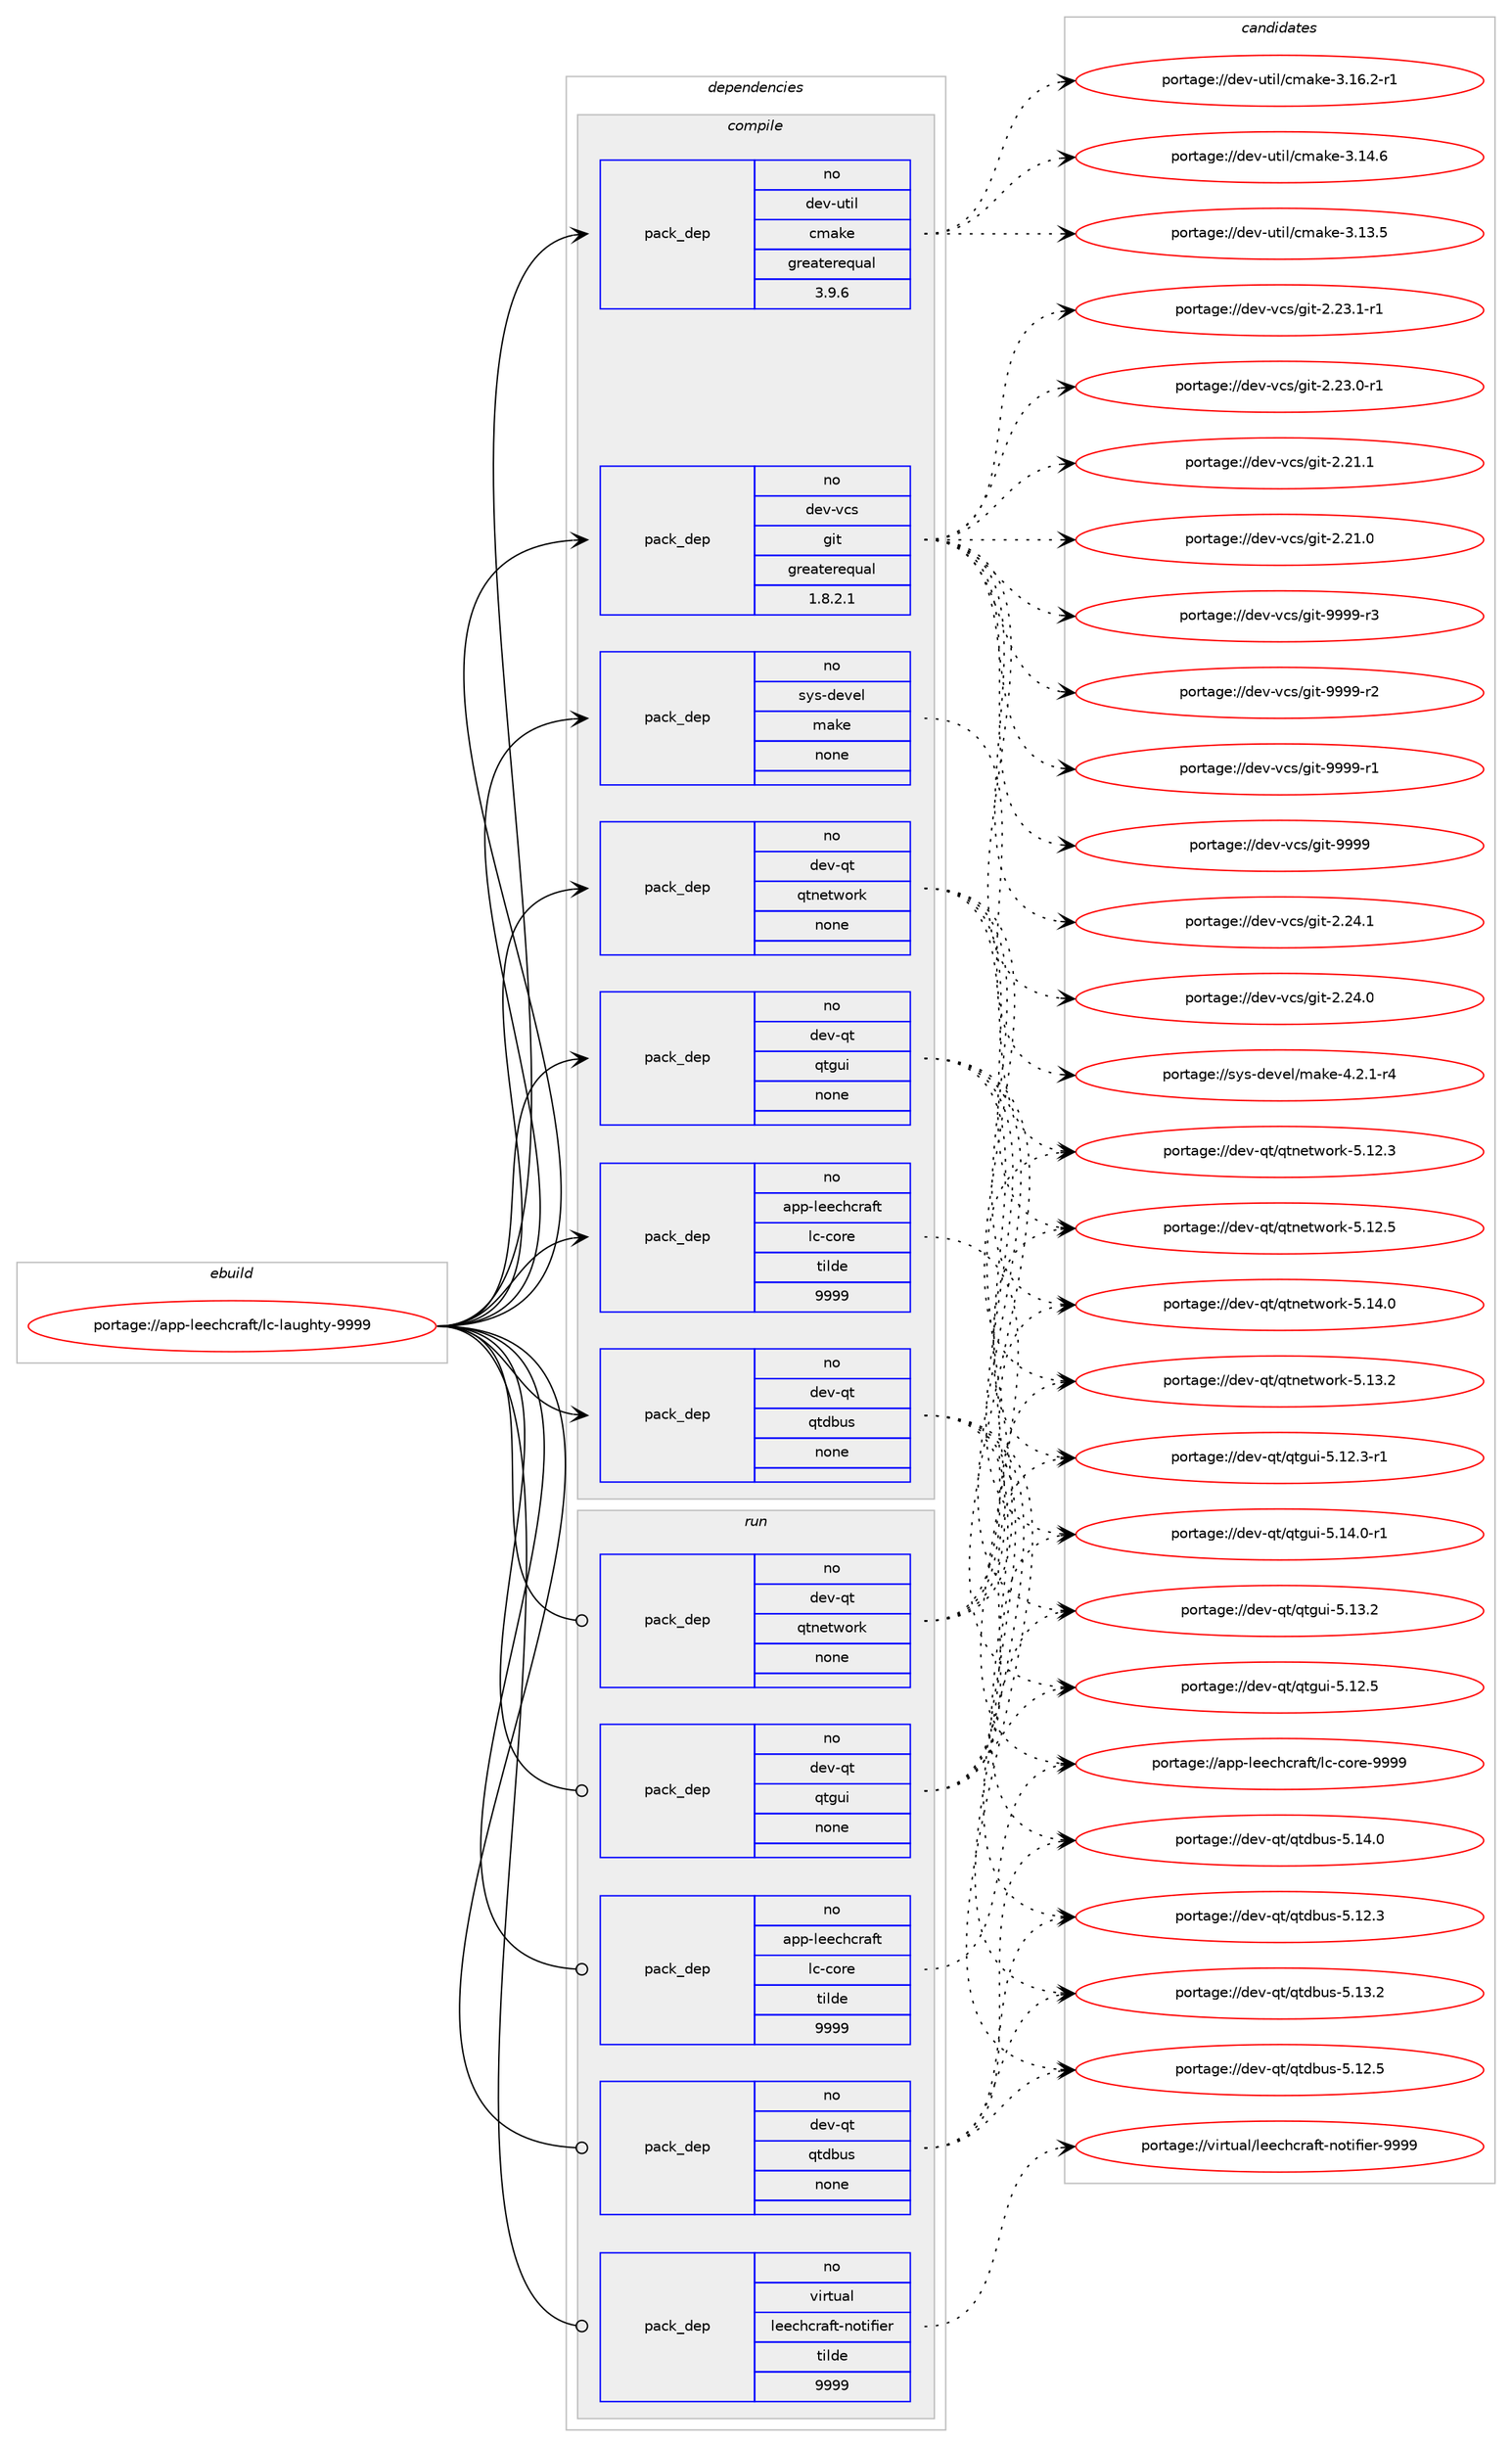 digraph prolog {

# *************
# Graph options
# *************

newrank=true;
concentrate=true;
compound=true;
graph [rankdir=LR,fontname=Helvetica,fontsize=10,ranksep=1.5];#, ranksep=2.5, nodesep=0.2];
edge  [arrowhead=vee];
node  [fontname=Helvetica,fontsize=10];

# **********
# The ebuild
# **********

subgraph cluster_leftcol {
color=gray;
rank=same;
label=<<i>ebuild</i>>;
id [label="portage://app-leechcraft/lc-laughty-9999", color=red, width=4, href="../app-leechcraft/lc-laughty-9999.svg"];
}

# ****************
# The dependencies
# ****************

subgraph cluster_midcol {
color=gray;
label=<<i>dependencies</i>>;
subgraph cluster_compile {
fillcolor="#eeeeee";
style=filled;
label=<<i>compile</i>>;
subgraph pack463077 {
dependency615635 [label=<<TABLE BORDER="0" CELLBORDER="1" CELLSPACING="0" CELLPADDING="4" WIDTH="220"><TR><TD ROWSPAN="6" CELLPADDING="30">pack_dep</TD></TR><TR><TD WIDTH="110">no</TD></TR><TR><TD>app-leechcraft</TD></TR><TR><TD>lc-core</TD></TR><TR><TD>tilde</TD></TR><TR><TD>9999</TD></TR></TABLE>>, shape=none, color=blue];
}
id:e -> dependency615635:w [weight=20,style="solid",arrowhead="vee"];
subgraph pack463078 {
dependency615636 [label=<<TABLE BORDER="0" CELLBORDER="1" CELLSPACING="0" CELLPADDING="4" WIDTH="220"><TR><TD ROWSPAN="6" CELLPADDING="30">pack_dep</TD></TR><TR><TD WIDTH="110">no</TD></TR><TR><TD>dev-qt</TD></TR><TR><TD>qtdbus</TD></TR><TR><TD>none</TD></TR><TR><TD></TD></TR></TABLE>>, shape=none, color=blue];
}
id:e -> dependency615636:w [weight=20,style="solid",arrowhead="vee"];
subgraph pack463079 {
dependency615637 [label=<<TABLE BORDER="0" CELLBORDER="1" CELLSPACING="0" CELLPADDING="4" WIDTH="220"><TR><TD ROWSPAN="6" CELLPADDING="30">pack_dep</TD></TR><TR><TD WIDTH="110">no</TD></TR><TR><TD>dev-qt</TD></TR><TR><TD>qtgui</TD></TR><TR><TD>none</TD></TR><TR><TD></TD></TR></TABLE>>, shape=none, color=blue];
}
id:e -> dependency615637:w [weight=20,style="solid",arrowhead="vee"];
subgraph pack463080 {
dependency615638 [label=<<TABLE BORDER="0" CELLBORDER="1" CELLSPACING="0" CELLPADDING="4" WIDTH="220"><TR><TD ROWSPAN="6" CELLPADDING="30">pack_dep</TD></TR><TR><TD WIDTH="110">no</TD></TR><TR><TD>dev-qt</TD></TR><TR><TD>qtnetwork</TD></TR><TR><TD>none</TD></TR><TR><TD></TD></TR></TABLE>>, shape=none, color=blue];
}
id:e -> dependency615638:w [weight=20,style="solid",arrowhead="vee"];
subgraph pack463081 {
dependency615639 [label=<<TABLE BORDER="0" CELLBORDER="1" CELLSPACING="0" CELLPADDING="4" WIDTH="220"><TR><TD ROWSPAN="6" CELLPADDING="30">pack_dep</TD></TR><TR><TD WIDTH="110">no</TD></TR><TR><TD>dev-util</TD></TR><TR><TD>cmake</TD></TR><TR><TD>greaterequal</TD></TR><TR><TD>3.9.6</TD></TR></TABLE>>, shape=none, color=blue];
}
id:e -> dependency615639:w [weight=20,style="solid",arrowhead="vee"];
subgraph pack463082 {
dependency615640 [label=<<TABLE BORDER="0" CELLBORDER="1" CELLSPACING="0" CELLPADDING="4" WIDTH="220"><TR><TD ROWSPAN="6" CELLPADDING="30">pack_dep</TD></TR><TR><TD WIDTH="110">no</TD></TR><TR><TD>dev-vcs</TD></TR><TR><TD>git</TD></TR><TR><TD>greaterequal</TD></TR><TR><TD>1.8.2.1</TD></TR></TABLE>>, shape=none, color=blue];
}
id:e -> dependency615640:w [weight=20,style="solid",arrowhead="vee"];
subgraph pack463083 {
dependency615641 [label=<<TABLE BORDER="0" CELLBORDER="1" CELLSPACING="0" CELLPADDING="4" WIDTH="220"><TR><TD ROWSPAN="6" CELLPADDING="30">pack_dep</TD></TR><TR><TD WIDTH="110">no</TD></TR><TR><TD>sys-devel</TD></TR><TR><TD>make</TD></TR><TR><TD>none</TD></TR><TR><TD></TD></TR></TABLE>>, shape=none, color=blue];
}
id:e -> dependency615641:w [weight=20,style="solid",arrowhead="vee"];
}
subgraph cluster_compileandrun {
fillcolor="#eeeeee";
style=filled;
label=<<i>compile and run</i>>;
}
subgraph cluster_run {
fillcolor="#eeeeee";
style=filled;
label=<<i>run</i>>;
subgraph pack463084 {
dependency615642 [label=<<TABLE BORDER="0" CELLBORDER="1" CELLSPACING="0" CELLPADDING="4" WIDTH="220"><TR><TD ROWSPAN="6" CELLPADDING="30">pack_dep</TD></TR><TR><TD WIDTH="110">no</TD></TR><TR><TD>app-leechcraft</TD></TR><TR><TD>lc-core</TD></TR><TR><TD>tilde</TD></TR><TR><TD>9999</TD></TR></TABLE>>, shape=none, color=blue];
}
id:e -> dependency615642:w [weight=20,style="solid",arrowhead="odot"];
subgraph pack463085 {
dependency615643 [label=<<TABLE BORDER="0" CELLBORDER="1" CELLSPACING="0" CELLPADDING="4" WIDTH="220"><TR><TD ROWSPAN="6" CELLPADDING="30">pack_dep</TD></TR><TR><TD WIDTH="110">no</TD></TR><TR><TD>dev-qt</TD></TR><TR><TD>qtdbus</TD></TR><TR><TD>none</TD></TR><TR><TD></TD></TR></TABLE>>, shape=none, color=blue];
}
id:e -> dependency615643:w [weight=20,style="solid",arrowhead="odot"];
subgraph pack463086 {
dependency615644 [label=<<TABLE BORDER="0" CELLBORDER="1" CELLSPACING="0" CELLPADDING="4" WIDTH="220"><TR><TD ROWSPAN="6" CELLPADDING="30">pack_dep</TD></TR><TR><TD WIDTH="110">no</TD></TR><TR><TD>dev-qt</TD></TR><TR><TD>qtgui</TD></TR><TR><TD>none</TD></TR><TR><TD></TD></TR></TABLE>>, shape=none, color=blue];
}
id:e -> dependency615644:w [weight=20,style="solid",arrowhead="odot"];
subgraph pack463087 {
dependency615645 [label=<<TABLE BORDER="0" CELLBORDER="1" CELLSPACING="0" CELLPADDING="4" WIDTH="220"><TR><TD ROWSPAN="6" CELLPADDING="30">pack_dep</TD></TR><TR><TD WIDTH="110">no</TD></TR><TR><TD>dev-qt</TD></TR><TR><TD>qtnetwork</TD></TR><TR><TD>none</TD></TR><TR><TD></TD></TR></TABLE>>, shape=none, color=blue];
}
id:e -> dependency615645:w [weight=20,style="solid",arrowhead="odot"];
subgraph pack463088 {
dependency615646 [label=<<TABLE BORDER="0" CELLBORDER="1" CELLSPACING="0" CELLPADDING="4" WIDTH="220"><TR><TD ROWSPAN="6" CELLPADDING="30">pack_dep</TD></TR><TR><TD WIDTH="110">no</TD></TR><TR><TD>virtual</TD></TR><TR><TD>leechcraft-notifier</TD></TR><TR><TD>tilde</TD></TR><TR><TD>9999</TD></TR></TABLE>>, shape=none, color=blue];
}
id:e -> dependency615646:w [weight=20,style="solid",arrowhead="odot"];
}
}

# **************
# The candidates
# **************

subgraph cluster_choices {
rank=same;
color=gray;
label=<<i>candidates</i>>;

subgraph choice463077 {
color=black;
nodesep=1;
choice9711211245108101101991049911497102116471089945991111141014557575757 [label="portage://app-leechcraft/lc-core-9999", color=red, width=4,href="../app-leechcraft/lc-core-9999.svg"];
dependency615635:e -> choice9711211245108101101991049911497102116471089945991111141014557575757:w [style=dotted,weight="100"];
}
subgraph choice463078 {
color=black;
nodesep=1;
choice10010111845113116471131161009811711545534649524648 [label="portage://dev-qt/qtdbus-5.14.0", color=red, width=4,href="../dev-qt/qtdbus-5.14.0.svg"];
choice10010111845113116471131161009811711545534649514650 [label="portage://dev-qt/qtdbus-5.13.2", color=red, width=4,href="../dev-qt/qtdbus-5.13.2.svg"];
choice10010111845113116471131161009811711545534649504653 [label="portage://dev-qt/qtdbus-5.12.5", color=red, width=4,href="../dev-qt/qtdbus-5.12.5.svg"];
choice10010111845113116471131161009811711545534649504651 [label="portage://dev-qt/qtdbus-5.12.3", color=red, width=4,href="../dev-qt/qtdbus-5.12.3.svg"];
dependency615636:e -> choice10010111845113116471131161009811711545534649524648:w [style=dotted,weight="100"];
dependency615636:e -> choice10010111845113116471131161009811711545534649514650:w [style=dotted,weight="100"];
dependency615636:e -> choice10010111845113116471131161009811711545534649504653:w [style=dotted,weight="100"];
dependency615636:e -> choice10010111845113116471131161009811711545534649504651:w [style=dotted,weight="100"];
}
subgraph choice463079 {
color=black;
nodesep=1;
choice1001011184511311647113116103117105455346495246484511449 [label="portage://dev-qt/qtgui-5.14.0-r1", color=red, width=4,href="../dev-qt/qtgui-5.14.0-r1.svg"];
choice100101118451131164711311610311710545534649514650 [label="portage://dev-qt/qtgui-5.13.2", color=red, width=4,href="../dev-qt/qtgui-5.13.2.svg"];
choice100101118451131164711311610311710545534649504653 [label="portage://dev-qt/qtgui-5.12.5", color=red, width=4,href="../dev-qt/qtgui-5.12.5.svg"];
choice1001011184511311647113116103117105455346495046514511449 [label="portage://dev-qt/qtgui-5.12.3-r1", color=red, width=4,href="../dev-qt/qtgui-5.12.3-r1.svg"];
dependency615637:e -> choice1001011184511311647113116103117105455346495246484511449:w [style=dotted,weight="100"];
dependency615637:e -> choice100101118451131164711311610311710545534649514650:w [style=dotted,weight="100"];
dependency615637:e -> choice100101118451131164711311610311710545534649504653:w [style=dotted,weight="100"];
dependency615637:e -> choice1001011184511311647113116103117105455346495046514511449:w [style=dotted,weight="100"];
}
subgraph choice463080 {
color=black;
nodesep=1;
choice100101118451131164711311611010111611911111410745534649524648 [label="portage://dev-qt/qtnetwork-5.14.0", color=red, width=4,href="../dev-qt/qtnetwork-5.14.0.svg"];
choice100101118451131164711311611010111611911111410745534649514650 [label="portage://dev-qt/qtnetwork-5.13.2", color=red, width=4,href="../dev-qt/qtnetwork-5.13.2.svg"];
choice100101118451131164711311611010111611911111410745534649504653 [label="portage://dev-qt/qtnetwork-5.12.5", color=red, width=4,href="../dev-qt/qtnetwork-5.12.5.svg"];
choice100101118451131164711311611010111611911111410745534649504651 [label="portage://dev-qt/qtnetwork-5.12.3", color=red, width=4,href="../dev-qt/qtnetwork-5.12.3.svg"];
dependency615638:e -> choice100101118451131164711311611010111611911111410745534649524648:w [style=dotted,weight="100"];
dependency615638:e -> choice100101118451131164711311611010111611911111410745534649514650:w [style=dotted,weight="100"];
dependency615638:e -> choice100101118451131164711311611010111611911111410745534649504653:w [style=dotted,weight="100"];
dependency615638:e -> choice100101118451131164711311611010111611911111410745534649504651:w [style=dotted,weight="100"];
}
subgraph choice463081 {
color=black;
nodesep=1;
choice10010111845117116105108479910997107101455146495446504511449 [label="portage://dev-util/cmake-3.16.2-r1", color=red, width=4,href="../dev-util/cmake-3.16.2-r1.svg"];
choice1001011184511711610510847991099710710145514649524654 [label="portage://dev-util/cmake-3.14.6", color=red, width=4,href="../dev-util/cmake-3.14.6.svg"];
choice1001011184511711610510847991099710710145514649514653 [label="portage://dev-util/cmake-3.13.5", color=red, width=4,href="../dev-util/cmake-3.13.5.svg"];
dependency615639:e -> choice10010111845117116105108479910997107101455146495446504511449:w [style=dotted,weight="100"];
dependency615639:e -> choice1001011184511711610510847991099710710145514649524654:w [style=dotted,weight="100"];
dependency615639:e -> choice1001011184511711610510847991099710710145514649514653:w [style=dotted,weight="100"];
}
subgraph choice463082 {
color=black;
nodesep=1;
choice10010111845118991154710310511645575757574511451 [label="portage://dev-vcs/git-9999-r3", color=red, width=4,href="../dev-vcs/git-9999-r3.svg"];
choice10010111845118991154710310511645575757574511450 [label="portage://dev-vcs/git-9999-r2", color=red, width=4,href="../dev-vcs/git-9999-r2.svg"];
choice10010111845118991154710310511645575757574511449 [label="portage://dev-vcs/git-9999-r1", color=red, width=4,href="../dev-vcs/git-9999-r1.svg"];
choice1001011184511899115471031051164557575757 [label="portage://dev-vcs/git-9999", color=red, width=4,href="../dev-vcs/git-9999.svg"];
choice10010111845118991154710310511645504650524649 [label="portage://dev-vcs/git-2.24.1", color=red, width=4,href="../dev-vcs/git-2.24.1.svg"];
choice10010111845118991154710310511645504650524648 [label="portage://dev-vcs/git-2.24.0", color=red, width=4,href="../dev-vcs/git-2.24.0.svg"];
choice100101118451189911547103105116455046505146494511449 [label="portage://dev-vcs/git-2.23.1-r1", color=red, width=4,href="../dev-vcs/git-2.23.1-r1.svg"];
choice100101118451189911547103105116455046505146484511449 [label="portage://dev-vcs/git-2.23.0-r1", color=red, width=4,href="../dev-vcs/git-2.23.0-r1.svg"];
choice10010111845118991154710310511645504650494649 [label="portage://dev-vcs/git-2.21.1", color=red, width=4,href="../dev-vcs/git-2.21.1.svg"];
choice10010111845118991154710310511645504650494648 [label="portage://dev-vcs/git-2.21.0", color=red, width=4,href="../dev-vcs/git-2.21.0.svg"];
dependency615640:e -> choice10010111845118991154710310511645575757574511451:w [style=dotted,weight="100"];
dependency615640:e -> choice10010111845118991154710310511645575757574511450:w [style=dotted,weight="100"];
dependency615640:e -> choice10010111845118991154710310511645575757574511449:w [style=dotted,weight="100"];
dependency615640:e -> choice1001011184511899115471031051164557575757:w [style=dotted,weight="100"];
dependency615640:e -> choice10010111845118991154710310511645504650524649:w [style=dotted,weight="100"];
dependency615640:e -> choice10010111845118991154710310511645504650524648:w [style=dotted,weight="100"];
dependency615640:e -> choice100101118451189911547103105116455046505146494511449:w [style=dotted,weight="100"];
dependency615640:e -> choice100101118451189911547103105116455046505146484511449:w [style=dotted,weight="100"];
dependency615640:e -> choice10010111845118991154710310511645504650494649:w [style=dotted,weight="100"];
dependency615640:e -> choice10010111845118991154710310511645504650494648:w [style=dotted,weight="100"];
}
subgraph choice463083 {
color=black;
nodesep=1;
choice1151211154510010111810110847109971071014552465046494511452 [label="portage://sys-devel/make-4.2.1-r4", color=red, width=4,href="../sys-devel/make-4.2.1-r4.svg"];
dependency615641:e -> choice1151211154510010111810110847109971071014552465046494511452:w [style=dotted,weight="100"];
}
subgraph choice463084 {
color=black;
nodesep=1;
choice9711211245108101101991049911497102116471089945991111141014557575757 [label="portage://app-leechcraft/lc-core-9999", color=red, width=4,href="../app-leechcraft/lc-core-9999.svg"];
dependency615642:e -> choice9711211245108101101991049911497102116471089945991111141014557575757:w [style=dotted,weight="100"];
}
subgraph choice463085 {
color=black;
nodesep=1;
choice10010111845113116471131161009811711545534649524648 [label="portage://dev-qt/qtdbus-5.14.0", color=red, width=4,href="../dev-qt/qtdbus-5.14.0.svg"];
choice10010111845113116471131161009811711545534649514650 [label="portage://dev-qt/qtdbus-5.13.2", color=red, width=4,href="../dev-qt/qtdbus-5.13.2.svg"];
choice10010111845113116471131161009811711545534649504653 [label="portage://dev-qt/qtdbus-5.12.5", color=red, width=4,href="../dev-qt/qtdbus-5.12.5.svg"];
choice10010111845113116471131161009811711545534649504651 [label="portage://dev-qt/qtdbus-5.12.3", color=red, width=4,href="../dev-qt/qtdbus-5.12.3.svg"];
dependency615643:e -> choice10010111845113116471131161009811711545534649524648:w [style=dotted,weight="100"];
dependency615643:e -> choice10010111845113116471131161009811711545534649514650:w [style=dotted,weight="100"];
dependency615643:e -> choice10010111845113116471131161009811711545534649504653:w [style=dotted,weight="100"];
dependency615643:e -> choice10010111845113116471131161009811711545534649504651:w [style=dotted,weight="100"];
}
subgraph choice463086 {
color=black;
nodesep=1;
choice1001011184511311647113116103117105455346495246484511449 [label="portage://dev-qt/qtgui-5.14.0-r1", color=red, width=4,href="../dev-qt/qtgui-5.14.0-r1.svg"];
choice100101118451131164711311610311710545534649514650 [label="portage://dev-qt/qtgui-5.13.2", color=red, width=4,href="../dev-qt/qtgui-5.13.2.svg"];
choice100101118451131164711311610311710545534649504653 [label="portage://dev-qt/qtgui-5.12.5", color=red, width=4,href="../dev-qt/qtgui-5.12.5.svg"];
choice1001011184511311647113116103117105455346495046514511449 [label="portage://dev-qt/qtgui-5.12.3-r1", color=red, width=4,href="../dev-qt/qtgui-5.12.3-r1.svg"];
dependency615644:e -> choice1001011184511311647113116103117105455346495246484511449:w [style=dotted,weight="100"];
dependency615644:e -> choice100101118451131164711311610311710545534649514650:w [style=dotted,weight="100"];
dependency615644:e -> choice100101118451131164711311610311710545534649504653:w [style=dotted,weight="100"];
dependency615644:e -> choice1001011184511311647113116103117105455346495046514511449:w [style=dotted,weight="100"];
}
subgraph choice463087 {
color=black;
nodesep=1;
choice100101118451131164711311611010111611911111410745534649524648 [label="portage://dev-qt/qtnetwork-5.14.0", color=red, width=4,href="../dev-qt/qtnetwork-5.14.0.svg"];
choice100101118451131164711311611010111611911111410745534649514650 [label="portage://dev-qt/qtnetwork-5.13.2", color=red, width=4,href="../dev-qt/qtnetwork-5.13.2.svg"];
choice100101118451131164711311611010111611911111410745534649504653 [label="portage://dev-qt/qtnetwork-5.12.5", color=red, width=4,href="../dev-qt/qtnetwork-5.12.5.svg"];
choice100101118451131164711311611010111611911111410745534649504651 [label="portage://dev-qt/qtnetwork-5.12.3", color=red, width=4,href="../dev-qt/qtnetwork-5.12.3.svg"];
dependency615645:e -> choice100101118451131164711311611010111611911111410745534649524648:w [style=dotted,weight="100"];
dependency615645:e -> choice100101118451131164711311611010111611911111410745534649514650:w [style=dotted,weight="100"];
dependency615645:e -> choice100101118451131164711311611010111611911111410745534649504653:w [style=dotted,weight="100"];
dependency615645:e -> choice100101118451131164711311611010111611911111410745534649504651:w [style=dotted,weight="100"];
}
subgraph choice463088 {
color=black;
nodesep=1;
choice1181051141161179710847108101101991049911497102116451101111161051021051011144557575757 [label="portage://virtual/leechcraft-notifier-9999", color=red, width=4,href="../virtual/leechcraft-notifier-9999.svg"];
dependency615646:e -> choice1181051141161179710847108101101991049911497102116451101111161051021051011144557575757:w [style=dotted,weight="100"];
}
}

}

